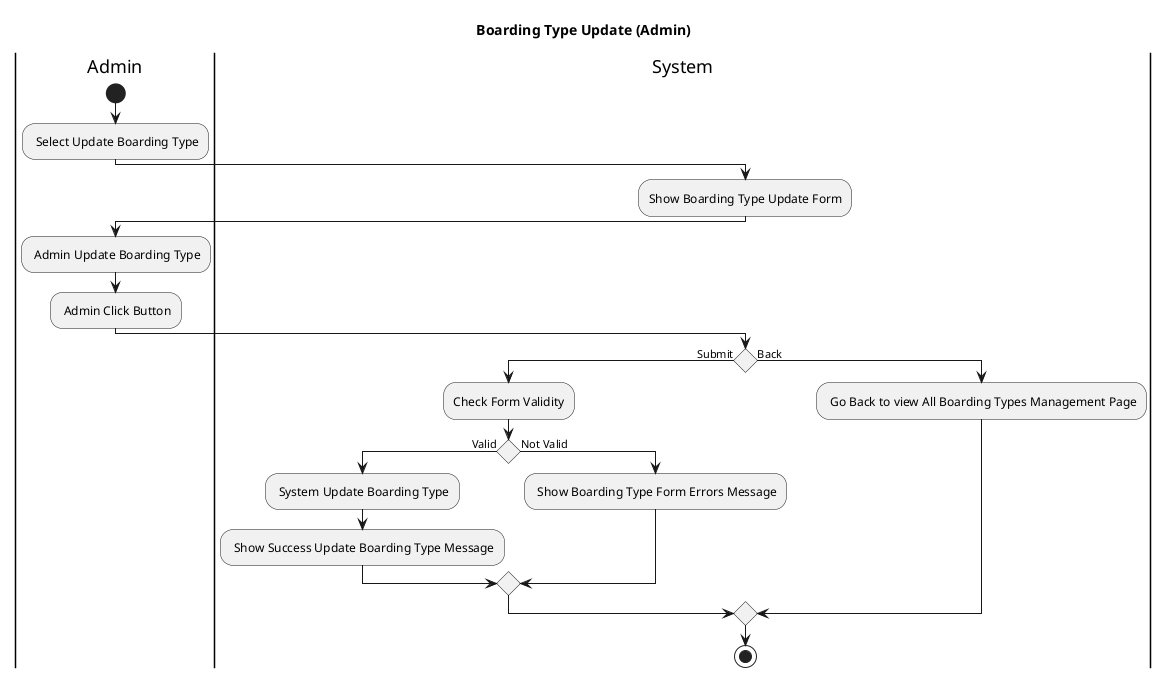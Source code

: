 @startuml
title Boarding Type Update (Admin)
|Admin|
start 
    : Select Update Boarding Type;
|System|
    :Show Boarding Type Update Form;
|Admin|  
    : Admin Update Boarding Type;
    : Admin Click Button;
|System|
If () then (Submit)
    :Check Form Validity;
    if () is (Valid) then
        : System Update Boarding Type;
        : Show Success Update Boarding Type Message;
    else (Not Valid)
        : Show Boarding Type Form Errors Message;
    endif
else (Back)
    : Go Back to view All Boarding Types Management Page;
endif
stop
@enduml